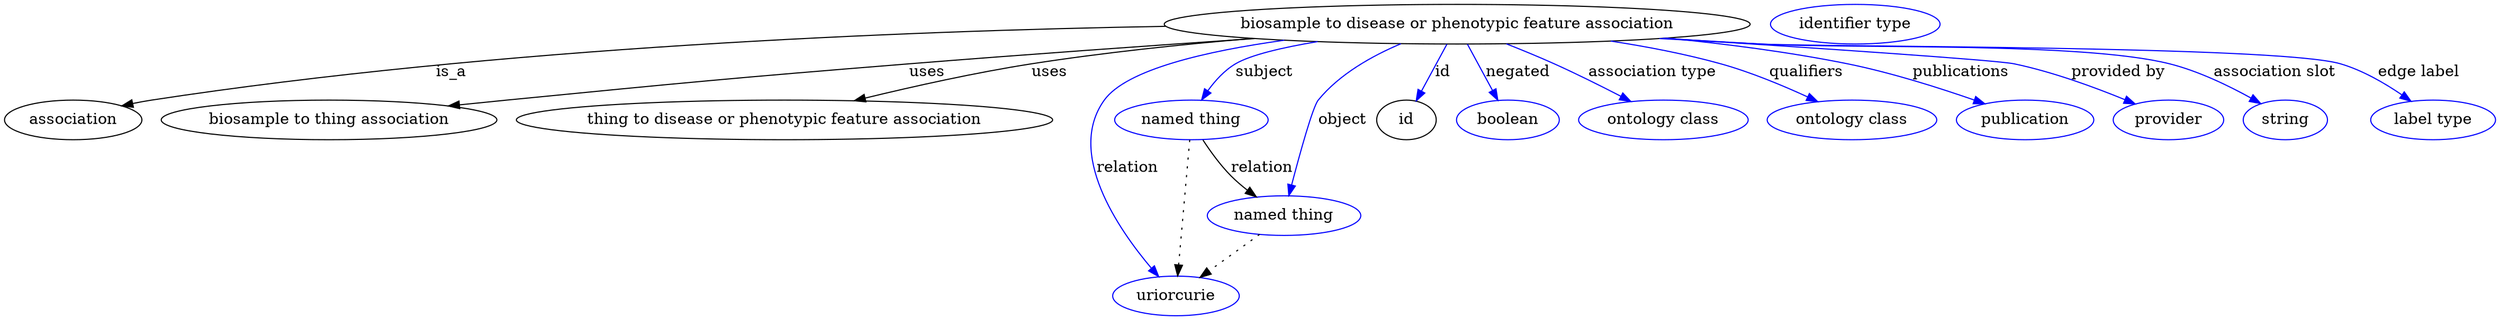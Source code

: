 digraph {
	graph [bb="0,0,1836.1,281"];
	node [label="\N"];
	"biosample to disease or phenotypic feature association"	 [height=0.5,
		label="biosample to disease or phenotypic feature association",
		pos="1058.4,263",
		width=5.6288];
	association	 [height=0.5,
		pos="49.402,177",
		width=1.3723];
	"biosample to disease or phenotypic feature association" -> association	 [label=is_a,
		lp="392.68,220",
		pos="e,85.607,189.36 876.18,255.12 642.52,244.12 250.52,222.4 108.4,195 104.2,194.19 99.877,193.2 95.567,192.09"];
	"biosample to thing association"	 [height=0.5,
		pos="234.4,177",
		width=3.2623];
	"biosample to disease or phenotypic feature association" -> "biosample to thing association"	 [label=uses,
		lp="654.46,220",
		pos="e,319.75,189.42 907.59,250.94 828.54,244.37 730.13,235.8 642.29,227 517.27,214.47 486.04,210.93 361.4,195 351.19,193.69 340.53,192.27 \
329.9,190.82"];
	"thing to disease or phenotypic feature association"	 [height=0.5,
		pos="554.4,177",
		width=5.1241];
	"biosample to disease or phenotypic feature association" -> "thing to disease or phenotypic feature association"	 [label=uses,
		lp="740.46,220",
		pos="e,605.95,194.34 902.23,251.51 846.97,245.98 784.57,238.08 728.29,227 690.44,219.55 648.9,207.74 615.9,197.47"];
	subject	 [color=blue,
		height=0.5,
		label="named thing",
		pos="848.4,177",
		width=1.5019];
	"biosample to disease or phenotypic feature association" -> subject	 [color=blue,
		label=subject,
		lp="905.23,220",
		pos="e,857.07,194.93 953.32,247.61 924.11,241.94 897.03,234.93 884.75,227 875.69,221.15 868.14,212.19 862.31,203.46",
		style=solid];
	relation	 [color=blue,
		height=0.5,
		label=uriorcurie,
		pos="835.4,18",
		width=1.2492];
	"biosample to disease or phenotypic feature association" -> relation	 [color=blue,
		label=relation,
		lp="797.78,134",
		pos="e,821.7,35.363 936.21,248.57 872.03,238.05 803.09,221 785.4,195 753.37,147.9 790.25,80.499 815.57,43.957",
		style=solid];
	object	 [color=blue,
		height=0.5,
		label="named thing",
		pos="917.4,91",
		width=1.5019];
	"biosample to disease or phenotypic feature association" -> object	 [color=blue,
		label=object,
		lp="964.51,177",
		pos="e,920.92,109.07 1014,245.35 991.03,234.12 964.26,217.42 947.19,195 938.11,183.06 928.76,145.51 923.01,118.97",
		style=solid];
	id	 [height=0.5,
		pos="1017.4,177",
		width=0.75];
	"biosample to disease or phenotypic feature association" -> id	 [color=blue,
		label=id,
		lp="1045.8,220",
		pos="e,1025.7,194.33 1049.7,244.76 1044,232.78 1036.4,216.91 1030.1,203.53",
		style=solid];
	negated	 [color=blue,
		height=0.5,
		label=boolean,
		pos="1100.4,177",
		width=1.0584];
	"biosample to disease or phenotypic feature association" -> negated	 [color=blue,
		label=negated,
		lp="1104.2,220",
		pos="e,1091.8,194.62 1067.3,244.76 1073.1,232.86 1080.8,217.12 1087.3,203.8",
		style=solid];
	"association type"	 [color=blue,
		height=0.5,
		label="ontology class",
		pos="1217.4,177",
		width=1.6931];
	"biosample to disease or phenotypic feature association" -> "association type"	 [color=blue,
		label="association type",
		lp="1200.3,220",
		pos="e,1190.2,193.17 1094.9,245.28 1106.3,239.58 1118.9,233.15 1130.4,227 1147.3,217.91 1165.8,207.37 1181.4,198.31",
		style=solid];
	qualifiers	 [color=blue,
		height=0.5,
		label="ontology class",
		pos="1357.4,177",
		width=1.6931];
	"biosample to disease or phenotypic feature association" -> qualifiers	 [color=blue,
		label=qualifiers,
		lp="1312.5,220",
		pos="e,1327.9,193.06 1165.1,247.7 1192.9,242.41 1222.6,235.59 1249.4,227 1273.2,219.38 1298.6,207.81 1318.8,197.72",
		style=solid];
	publications	 [color=blue,
		height=0.5,
		label=publication,
		pos="1486.4,177",
		width=1.3859];
	"biosample to disease or phenotypic feature association" -> publications	 [color=blue,
		label=publications,
		lp="1425.6,220",
		pos="e,1453.5,190.62 1203.9,250.45 1248.7,245.01 1297.9,237.43 1342.4,227 1377.3,218.82 1415.6,205.29 1443.9,194.36",
		style=solid];
	"provided by"	 [color=blue,
		height=0.5,
		label=provider,
		pos="1594.4,177",
		width=1.1129];
	"biosample to disease or phenotypic feature association" -> "provided by"	 [color=blue,
		label="provided by",
		lp="1542,220",
		pos="e,1566.7,190.13 1204.5,250.48 1317.9,240.69 1456.9,228.49 1463.4,227 1496.1,219.46 1531.6,205.54 1557.4,194.29",
		style=solid];
	"association slot"	 [color=blue,
		height=0.5,
		label=string,
		pos="1682.4,177",
		width=0.8403];
	"biosample to disease or phenotypic feature association" -> "association slot"	 [color=blue,
		label="association slot",
		lp="1661.4,220",
		pos="e,1661.7,190.12 1202,250.28 1224.9,248.41 1248.3,246.58 1270.4,245 1339,240.09 1512.8,244.35 1579.4,227 1605.5,220.2 1632.8,206.59 \
1652.8,195.28",
		style=solid];
	"edge label"	 [color=blue,
		height=0.5,
		label="label type",
		pos="1791.4,177",
		width=1.2425];
	"biosample to disease or phenotypic feature association" -> "edge label"	 [color=blue,
		label="edge label",
		lp="1768,220",
		pos="e,1771.3,193.09 1200,250.11 1223.5,248.22 1247.6,246.43 1270.4,245 1367.6,238.88 1615.1,255.01 1708.4,227 1727.9,221.14 1747.6,209.62 \
1762.8,199.11",
		style=solid];
	subject -> relation	 [pos="e,836.88,36.027 846.91,158.76 844.66,131.21 840.37,78.735 837.71,46.223",
		style=dotted];
	subject -> object	 [label=relation,
		lp="903.78,134",
		pos="e,898.85,108.3 858.99,159.29 865.16,149.45 873.34,137.18 881.64,127 884.75,123.19 888.2,119.33 891.7,115.62"];
	object -> relation	 [pos="e,854.03,34.588 898.38,74.069 887.44,64.326 873.53,51.941 861.56,41.291",
		style=dotted];
	association_id	 [color=blue,
		height=0.5,
		label="identifier type",
		pos="1338.4,263",
		width=1.652];
}
